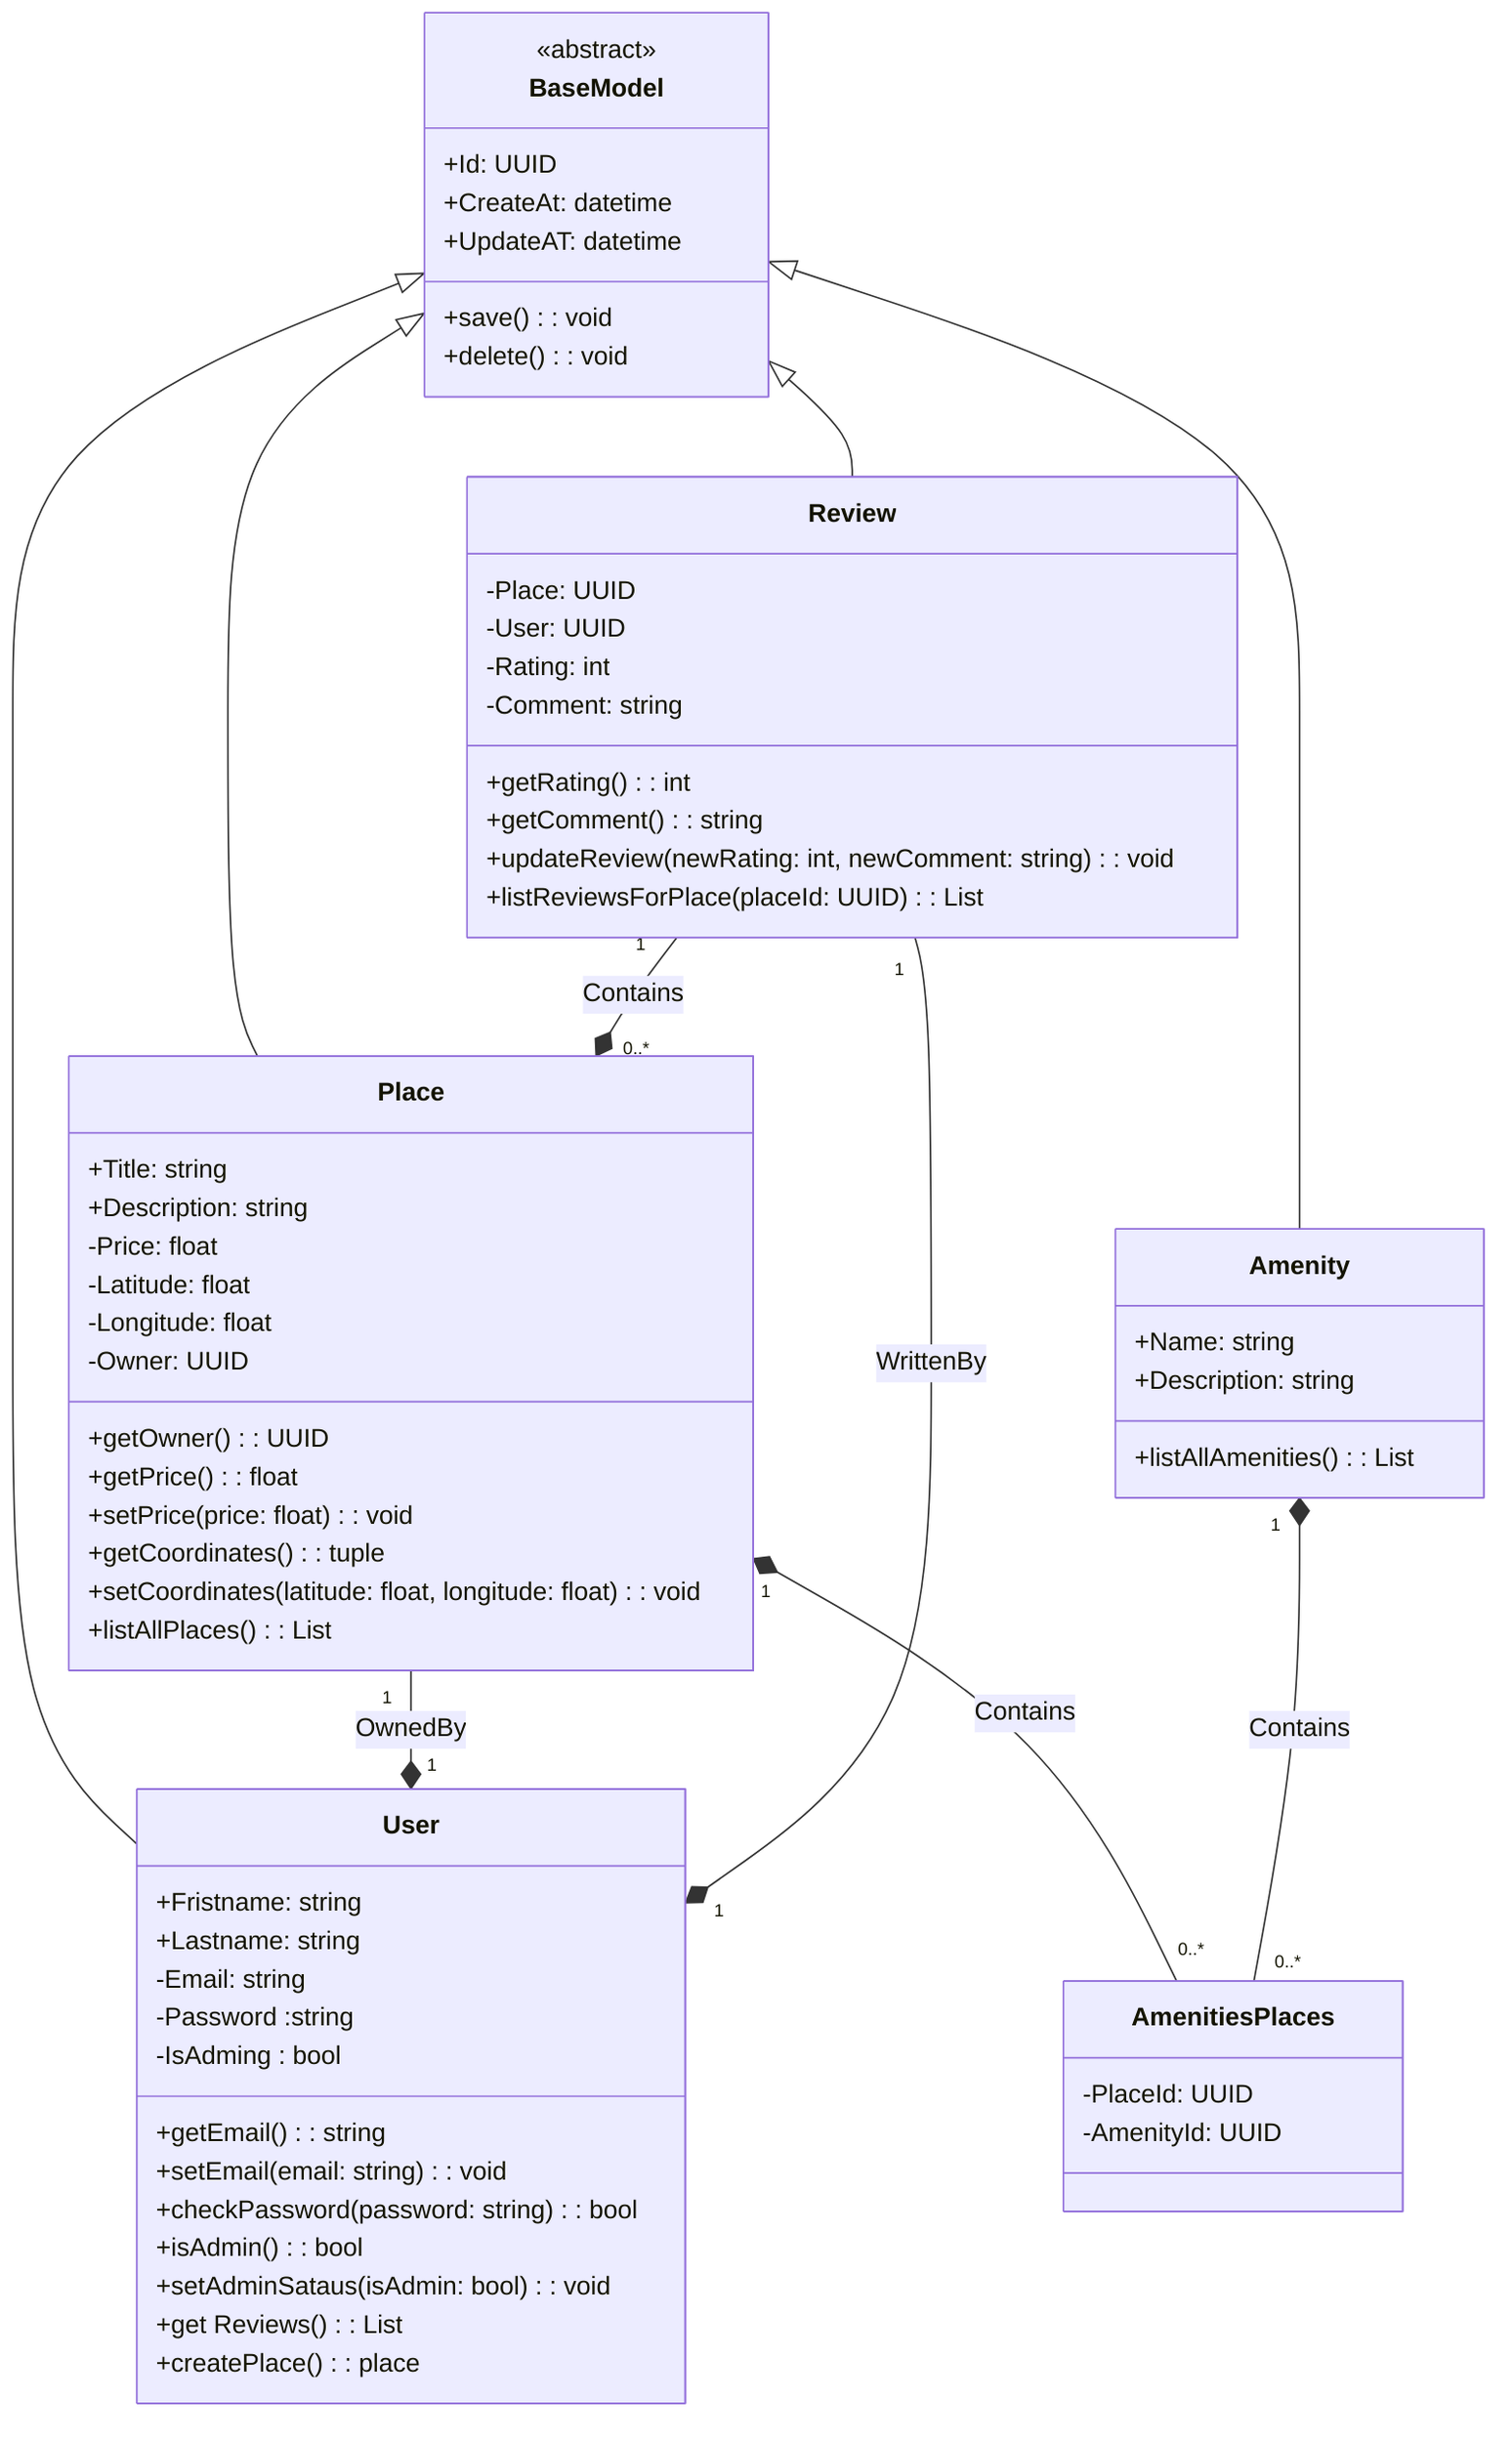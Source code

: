 classDiagram
class BaseModel {
  <<abstract>>
  +Id: UUID
  +CreateAt: datetime
  +UpdateAT: datetime
  +save(): void
  +delete(): void
}

  class User {
  +Fristname: string
  +Lastname: string
  -Email: string
  -Password :string
  -IsAdming : bool
  +getEmail(): string
  +setEmail(email: string): void
  +checkPassword(password: string): bool
  +isAdmin(): bool
  +setAdminSataus(isAdmin: bool): void
  +get Reviews(): List<Review>
  +createPlace(): place
}

class Place {
    +Title: string
    +Description: string
    -Price: float
    -Latitude: float
    -Longitude: float
    -Owner: UUID
    +getOwner(): UUID
    +getPrice(): float
    +setPrice(price: float): void
    +getCoordinates(): tuple<float, float>
    +setCoordinates(latitude: float, longitude: float): void
    +listAllPlaces(): List<Place>
}

class Review {
    -Place: UUID
    -User: UUID
    -Rating: int
    -Comment: string
    +getRating(): int
    +getComment(): string
    +updateReview(newRating: int, newComment: string): void
    +listReviewsForPlace(placeId: UUID): List<Review>
}

class Amenity {
    +Name: string
    +Description: string
    +listAllAmenities(): List<Amenity>
}

class AmenitiesPlaces {
    -PlaceId: UUID
    -AmenityId: UUID
}

BaseModel <|-- User
BaseModel <|-- Place
BaseModel <|-- Amenity
BaseModel <|-- Review

Place "1" --* "1" User : OwnedBy
Review "1" --* "1" User : WrittenBy
Review "1" --* "0..*" Place : Contains

Place "1" *-- "0..*" AmenitiesPlaces : Contains
Amenity "1" *-- "0..*" AmenitiesPlaces : Contains